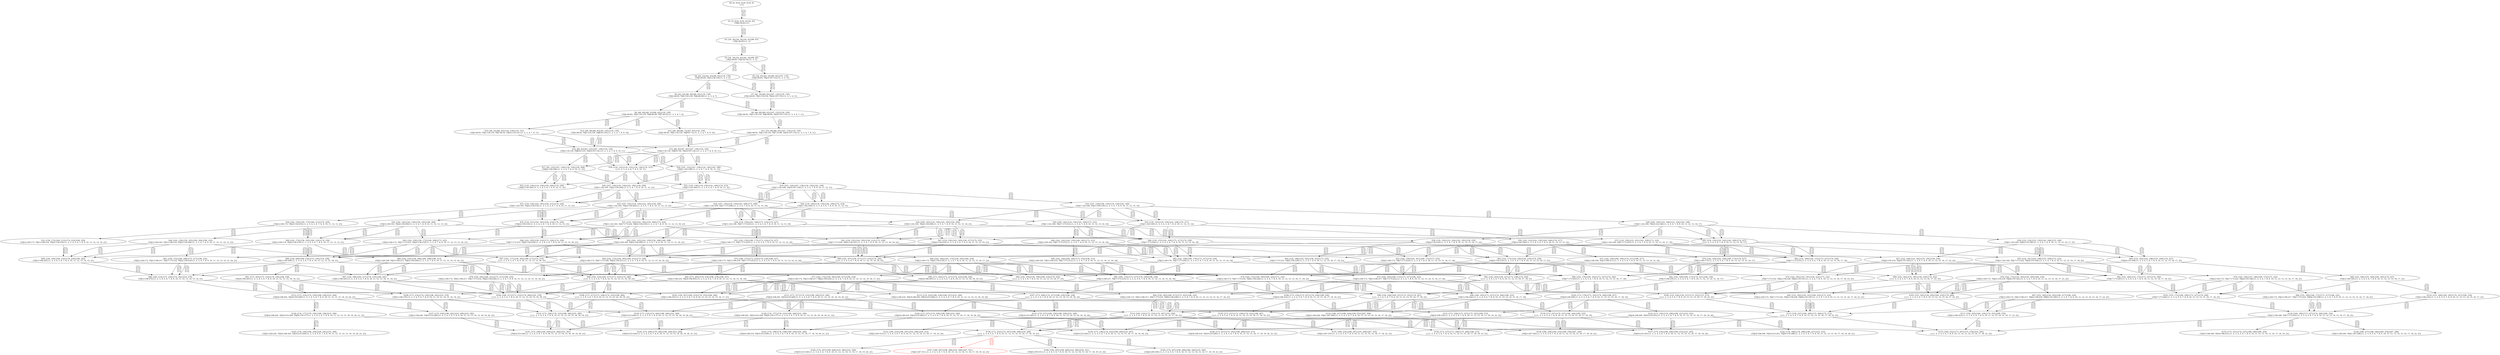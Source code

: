 digraph {
	S0[label="S0: [0, 0] [0, 0] [0, 0] [0, 0] \n{}{}"];
	S1[label="S1: [0, 0] [0, 0] [0, 0] [34, 43] \n{T0J0:34-43}{1}"];
	S2[label="S2: [34, 34] [34, 34] [34, 43] [66, 83] \n{T0J1:66-83}{1, 2}"];
	S3[label="S3: [34, 34] [34, 43] [42, 54] [66, 83] \n{T0J1:66-83, T0J2:42-54}{1, 2, 3}"];
	S4[label="S4: [42, 43] [42, 43] [66, 83] [118, 139] \n{T0J1:66-83, T0J3:118-139}{1, 2, 3, 4}"];
	S5[label="S5: [34, 43] [42, 54] [66, 83] [107, 135] \n{T0J1:66-83, T0J10:107-135}{1, 2, 3, 11}"];
	S6[label="S6: [42, 43] [46, 49] [66, 83] [118, 139] \n{T0J1:66-83, T0J3:118-139, T0J6:46-49}{1, 2, 3, 4, 7}"];
	S7[label="S7: [42, 54] [66, 83] [107, 135] [118, 150] \n{T0J1:66-83, T0J3:118-150, T0J10:107-135}{1, 2, 3, 4, 11}"];
	S8[label="S8: [46, 49] [49, 52] [66, 83] [118, 139] \n{T0J1:66-83, T0J3:118-139, T0J6:46-49, T0J7:49-52}{1, 2, 3, 4, 7, 8}"];
	S9[label="S9: [46, 60] [66, 83] [107, 135] [118, 150] \n{T0J1:66-83, T0J3:118-150, T0J6:46-60, T0J10:107-135}{1, 2, 3, 4, 7, 11}"];
	S10[label="S10: [49, 52] [66, 83] [118, 139] [119, 141] \n{T0J1:66-83, T0J3:118-139, T0J7:49-52, T0J10:119-141}{1, 2, 3, 4, 7, 8, 11}"];
	S11[label="S11: [53, 69] [66, 83] [107, 135] [118, 150] \n{T0J1:66-83, T0J3:118-150, T0J7:53-69, T0J10:107-135}{1, 2, 3, 4, 7, 8, 11}"];
	S12[label="S12: [49, 49] [66, 83] [93, 105] [118, 139] \n{T0J1:66-83, T0J3:118-139, T0J8:93-105}{1, 2, 3, 4, 7, 8, 9, 10}"];
	S13[label="S13: [49, 49] [66, 72] [67, 83] [118, 139] \n{T0J1:66-83, T0J3:118-139, T0J9:67-72}{1, 2, 3, 4, 7, 8, 9, 10}"];
	S14[label="S14: [66, 83] [93, 125] [107, 139] [118, 150] \n{T0J3:118-150, T0J8:93-125, T0J10:107-141}{1, 2, 3, 4, 7, 8, 9, 10, 11}"];
	S15[label="S15: [66, 83] [67, 92] [107, 139] [118, 150] \n{T0J3:118-150, T0J9:67-92, T0J10:107-141}{1, 2, 3, 4, 7, 8, 9, 10, 11}"];
	S16[label="S16: [107, 125] [107, 139] [118, 150] [142, 169] \n{T0J11:142-169}{1, 2, 3, 4, 7, 8, 9, 10, 11, 12}"];
	S17[label="S17: [93, 125] [107, 139] [118, 150] [156, 204] \n{T0J22:156-204}{1, 2, 3, 4, 7, 8, 9, 10, 11, 23}"];
	S18[label="S18: [118, 125] [118, 125] [118, 139] [174, 213] \n{}{1, 2, 3, 4, 5, 6, 7, 8, 9, 10, 11}"];
	S19[label="S19: [107, 126] [107, 139] [118, 150] [142, 169] \n{T0J11:142-169, T0J14:107-126}{1, 2, 3, 4, 7, 8, 9, 10, 11, 12, 15}"];
	S20[label="S20: [107, 139] [118, 150] [142, 185] [156, 204] \n{T0J11:142-185, T0J22:156-204}{1, 2, 3, 4, 7, 8, 9, 10, 11, 12, 23}"];
	S21[label="S21: [118, 139] [118, 150] [142, 169] [174, 213] \n{T0J11:142-169}{1, 2, 3, 4, 5, 6, 7, 8, 9, 10, 11, 12}"];
	S22[label="S22: [118, 139] [118, 150] [156, 204] [174, 229] \n{T0J22:156-204}{1, 2, 3, 4, 5, 6, 7, 8, 9, 10, 11, 23}"];
	S23[label="S23: [107, 129] [109, 139] [118, 150] [142, 169] \n{T0J11:142-169, T0J15:109-129}{1, 2, 3, 4, 7, 8, 9, 10, 11, 12, 15, 16}"];
	S24[label="S24: [107, 139] [118, 150] [142, 169] [173, 208] \n{T0J11:142-169, T0J17:173-208}{1, 2, 3, 4, 7, 8, 9, 10, 11, 12, 15, 18}"];
	S25[label="S25: [107, 142] [118, 150] [142, 185] [156, 204] \n{T0J11:142-185, T0J22:156-204}{1, 2, 3, 4, 7, 8, 9, 10, 11, 12, 15, 23}"];
	S26[label="S26: [118, 140] [118, 150] [142, 169] [174, 214] \n{T0J11:142-169}{1, 2, 3, 4, 5, 6, 7, 8, 9, 10, 11, 12, 15}"];
	S27[label="S27: [118, 150] [142, 185] [156, 213] [174, 229] \n{T0J11:142-185, T0J22:156-218}{1, 2, 3, 4, 5, 6, 7, 8, 9, 10, 11, 12, 23}"];
	S28[label="S28: [109, 139] [118, 148] [122, 150] [142, 169] \n{T0J11:142-169, T0J16:122-148}{1, 2, 3, 4, 7, 8, 9, 10, 11, 12, 15, 16, 17}"];
	S29[label="S29: [109, 142] [118, 150] [142, 169] [173, 212] \n{T0J11:142-169, T0J17:173-212}{1, 2, 3, 4, 7, 8, 9, 10, 11, 12, 15, 16, 18}"];
	S30[label="S30: [109, 145] [118, 150] [142, 185] [156, 208] \n{T0J11:142-185, T0J22:156-208}{1, 2, 3, 4, 7, 8, 9, 10, 11, 12, 15, 16, 23}"];
	S31[label="S31: [118, 150] [142, 185] [156, 208] [173, 224] \n{T0J11:142-185, T0J17:173-224, T0J22:156-218}{1, 2, 3, 4, 7, 8, 9, 10, 11, 12, 15, 18, 23}"];
	S32[label="S32: [142, 142] [142, 150] [156, 165] [160, 204] \n{T0J12:160-165, T0J22:156-204}{1, 2, 3, 4, 7, 8, 9, 10, 11, 12, 13, 15, 23}"];
	S33[label="S33: [118, 143] [118, 150] [142, 169] [174, 217] \n{T0J11:142-169}{1, 2, 3, 4, 5, 6, 7, 8, 9, 10, 11, 12, 15, 16}"];
	S34[label="S34: [118, 150] [142, 169] [173, 214] [174, 227] \n{T0J11:142-169, T0J17:173-223}{1, 2, 3, 4, 5, 6, 7, 8, 9, 10, 11, 12, 15, 18}"];
	S35[label="S35: [118, 151] [142, 185] [156, 214] [174, 230] \n{T0J22:156-219}{1, 2, 3, 4, 5, 6, 7, 8, 9, 10, 11, 12, 15, 23}"];
	S36[label="S36: [142, 150] [156, 173] [160, 213] [174, 229] \n{T0J12:160-173, T0J22:156-218}{1, 2, 3, 4, 5, 6, 7, 8, 9, 10, 11, 12, 13, 23}"];
	S37[label="S37: [118, 150] [122, 161] [142, 169] [173, 222] \n{T0J11:142-169, T0J17:173-222}{1, 2, 3, 4, 7, 8, 9, 10, 11, 12, 15, 16, 17, 18}"];
	S38[label="S38: [118, 150] [122, 164] [142, 185] [156, 218] \n{T0J22:156-218}{1, 2, 3, 4, 7, 8, 9, 10, 11, 12, 15, 16, 17, 23}"];
	S39[label="S39: [122, 124] [122, 150] [142, 166] [155, 169] \n{T0J11:142-169, T0J24:155-166}{1, 2, 3, 4, 7, 8, 9, 10, 11, 12, 15, 16, 17, 25}"];
	S40[label="S40: [142, 142] [142, 150] [160, 165] [173, 212] \n{T0J12:160-165, T0J17:173-212}{1, 2, 3, 4, 7, 8, 9, 10, 11, 12, 13, 15, 16, 18}"];
	S41[label="S41: [118, 152] [142, 185] [156, 212] [173, 228] \n{T0J17:173-228, T0J22:156-221}{1, 2, 3, 4, 7, 8, 9, 10, 11, 12, 15, 16, 18, 23}"];
	S42[label="S42: [142, 145] [142, 150] [156, 168] [160, 208] \n{T0J12:160-168, T0J22:156-208}{1, 2, 3, 4, 7, 8, 9, 10, 11, 12, 13, 15, 16, 23}"];
	S43[label="S43: [142, 150] [156, 172] [160, 208] [173, 225] \n{T0J12:160-172, T0J17:173-225, T0J22:156-218}{1, 2, 3, 4, 7, 8, 9, 10, 11, 12, 13, 15, 18, 23}"];
	S44[label="S44: [142, 150] [156, 165] [160, 204] [196, 210] \n{T0J12:160-165, T0J13:196-210, T0J22:156-204}{1, 2, 3, 4, 7, 8, 9, 10, 11, 12, 13, 14, 15, 23}"];
	S45[label="S45: [118, 150] [122, 162] [142, 169] [174, 227] \n{}{1, 2, 3, 4, 5, 6, 7, 8, 9, 10, 11, 12, 15, 16, 17}"];
	S46[label="S46: [118, 153] [142, 169] [173, 217] [174, 230] \n{T0J17:173-226}{1, 2, 3, 4, 5, 6, 7, 8, 9, 10, 11, 12, 15, 16, 18}"];
	S47[label="S47: [118, 154] [142, 185] [156, 217] [174, 233] \n{T0J22:156-219}{1, 2, 3, 4, 5, 6, 7, 8, 9, 10, 11, 12, 15, 16, 23}"];
	S48[label="S48: [142, 185] [156, 214] [173, 230] [174, 238] \n{T0J17:173-233, T0J22:156-229}{1, 2, 3, 4, 5, 6, 7, 8, 9, 10, 11, 12, 15, 18, 23}"];
	S49[label="S49: [142, 174] [156, 185] [160, 214] [174, 230] \n{T0J12:160-174, T0J22:156-219}{1, 2, 3, 4, 5, 6, 7, 8, 9, 10, 11, 12, 13, 15, 23}"];
	S50[label="S50: [142, 143] [142, 150] [160, 166] [174, 217] \n{T0J12:160-166}{1, 2, 3, 4, 5, 6, 7, 8, 9, 10, 11, 12, 13, 15, 16}"];
	S51[label="S51: [142, 150] [160, 173] [173, 214] [174, 227] \n{T0J12:160-173, T0J17:173-223}{1, 2, 3, 4, 5, 6, 7, 8, 9, 10, 11, 12, 13, 15, 18}"];
	S52[label="S52: [156, 173] [160, 213] [174, 218] [196, 229] \n{T0J12:160-173, T0J13:196-218, T0J22:156-218}{1, 2, 3, 4, 5, 6, 7, 8, 9, 10, 11, 12, 13, 14, 23}"];
	S53[label="S53: [142, 150] [142, 161] [160, 172] [173, 222] \n{T0J12:160-172, T0J17:173-222}{1, 2, 3, 4, 7, 8, 9, 10, 11, 12, 13, 15, 16, 17, 18}"];
	S54[label="S54: [122, 168] [142, 185] [156, 222] [173, 232] \n{T0J17:173-232, T0J22:156-228}{1, 2, 3, 4, 7, 8, 9, 10, 11, 12, 15, 16, 17, 18, 23}"];
	S55[label="S55: [122, 161] [142, 166] [155, 169] [173, 222] \n{T0J11:142-169, T0J17:173-222, T0J24:155-166}{1, 2, 3, 4, 7, 8, 9, 10, 11, 12, 15, 16, 17, 18, 25}"];
	S56[label="S56: [142, 164] [142, 172] [156, 185] [160, 218] \n{T0J12:160-172, T0J22:156-218}{1, 2, 3, 4, 7, 8, 9, 10, 11, 12, 13, 15, 16, 17, 23}"];
	S57[label="S57: [122, 164] [142, 182] [155, 185] [156, 218] \n{T0J22:156-218, T0J24:155-182}{1, 2, 3, 4, 7, 8, 9, 10, 11, 12, 15, 16, 17, 23, 25}"];
	S58[label="S58: [142, 150] [160, 165] [173, 210] [196, 212] \n{T0J12:160-165, T0J13:196-210, T0J17:173-212}{1, 2, 3, 4, 7, 8, 9, 10, 11, 12, 13, 14, 15, 16, 18}"];
	S59[label="S59: [142, 172] [156, 185] [160, 212] [173, 228] \n{T0J12:160-172, T0J17:173-228, T0J22:156-221}{1, 2, 3, 4, 7, 8, 9, 10, 11, 12, 13, 15, 16, 18, 23}"];
	S60[label="S60: [142, 152] [156, 168] [160, 208] [196, 213] \n{T0J12:160-168, T0J13:196-213, T0J22:156-208}{1, 2, 3, 4, 7, 8, 9, 10, 11, 12, 13, 14, 15, 16, 23}"];
	S61[label="S61: [156, 172] [160, 208] [173, 217] [196, 232] \n{T0J12:160-172, T0J13:196-217, T0J17:173-232, T0J22:156-218}{1, 2, 3, 4, 7, 8, 9, 10, 11, 12, 13, 14, 15, 18, 23}"];
	S62[label="S62: [122, 169] [142, 172] [173, 227] [174, 238] \n{T0J17:173-233}{1, 2, 3, 4, 5, 6, 7, 8, 9, 10, 11, 12, 15, 16, 17, 18}"];
	S63[label="S63: [122, 173] [142, 185] [156, 219] [174, 238] \n{T0J22:156-219}{1, 2, 3, 4, 5, 6, 7, 8, 9, 10, 11, 12, 15, 16, 17, 23}"];
	S64[label="S64: [122, 162] [142, 166] [155, 169] [174, 227] \n{T0J24:155-166}{1, 2, 3, 4, 5, 6, 7, 8, 9, 10, 11, 12, 15, 16, 17, 25}"];
	S65[label="S65: [142, 169] [160, 176] [173, 217] [174, 230] \n{T0J12:160-176, T0J17:173-226}{1, 2, 3, 4, 5, 6, 7, 8, 9, 10, 11, 12, 13, 15, 16, 18}"];
	S66[label="S66: [142, 187] [156, 217] [173, 233] [174, 240] \n{}{1, 2, 3, 4, 5, 6, 7, 8, 9, 10, 11, 12, 15, 16, 18, 23}"];
	S67[label="S67: [142, 177] [156, 185] [160, 217] [174, 233] \n{}{1, 2, 3, 4, 5, 6, 7, 8, 9, 10, 11, 12, 13, 15, 16, 23}"];
	S68[label="S68: [156, 208] [160, 214] [173, 230] [174, 238] \n{T0J12:160-208}{1, 2, 3, 4, 5, 6, 7, 8, 9, 10, 11, 12, 13, 15, 18, 23}"];
	S69[label="S69: [156, 185] [160, 214] [174, 230] [196, 242] \n{T0J13:196-242}{1, 2, 3, 4, 5, 6, 7, 8, 9, 10, 11, 12, 13, 14, 15, 23}"];
	S70[label="S70: [142, 162] [142, 169] [160, 173] [174, 227] \n{T0J12:160-173}{1, 2, 3, 4, 5, 6, 7, 8, 9, 10, 11, 12, 13, 15, 16, 17}"];
	S71[label="S71: [142, 150] [160, 166] [174, 211] [196, 217] \n{T0J12:160-166, T0J13:196-211}{1, 2, 3, 4, 5, 6, 7, 8, 9, 10, 11, 12, 13, 14, 15, 16}"];
	S72[label="S72: [160, 173] [173, 214] [174, 218] [196, 227] \n{T0J12:160-173, T0J13:196-218, T0J17:173-223}{1, 2, 3, 4, 5, 6, 7, 8, 9, 10, 11, 12, 13, 14, 15, 18}"];
	S73[label="S73: [142, 165] [160, 172] [173, 217] [196, 222] \n{T0J12:160-172, T0J13:196-217, T0J17:173-222}{1, 2, 3, 4, 7, 8, 9, 10, 11, 12, 13, 14, 15, 16, 17, 18}"];
	S74[label="S74: [142, 172] [156, 185] [160, 222] [173, 232] \n{T0J12:160-172, T0J17:173-232, T0J22:156-228}{1, 2, 3, 4, 7, 8, 9, 10, 11, 12, 13, 15, 16, 17, 18, 23}"];
	S75[label="S75: [142, 185] [155, 191] [156, 222] [173, 232] \n{T0J17:173-232, T0J22:156-228, T0J24:155-191}{1, 2, 3, 4, 7, 8, 9, 10, 11, 12, 15, 16, 17, 18, 23, 25}"];
	S76[label="S76: [142, 149] [155, 166] [160, 172] [173, 222] \n{T0J12:160-172, T0J17:173-222, T0J24:155-166}{1, 2, 3, 4, 7, 8, 9, 10, 11, 12, 13, 15, 16, 17, 18, 25}"];
	S77[label="S77: [142, 172] [156, 185] [160, 217] [196, 218] \n{T0J12:160-172, T0J13:196-217, T0J22:156-218}{1, 2, 3, 4, 7, 8, 9, 10, 11, 12, 13, 14, 15, 16, 17, 23}"];
	S78[label="S78: [142, 172] [155, 182] [156, 185] [160, 218] \n{T0J12:160-172, T0J22:156-218, T0J24:155-182}{1, 2, 3, 4, 7, 8, 9, 10, 11, 12, 13, 15, 16, 17, 23, 25}"];
	S79[label="S79: [156, 185] [160, 212] [173, 217] [196, 232] \n{T0J12:160-172, T0J13:196-217, T0J17:173-232, T0J22:156-228}{1, 2, 3, 4, 7, 8, 9, 10, 11, 12, 13, 14, 15, 16, 18, 23}"];
	S80[label="S80: [142, 176] [160, 192] [173, 227] [174, 245] \n{T0J17:173-245}{1, 2, 3, 4, 5, 6, 7, 8, 9, 10, 11, 12, 13, 15, 16, 17, 18}"];
	S81[label="S81: [142, 203] [156, 227] [173, 238] [174, 256] \n{}{1, 2, 3, 4, 5, 6, 7, 8, 9, 10, 11, 12, 15, 16, 17, 18, 23}"];
	S82[label="S82: [142, 166] [155, 172] [173, 227] [174, 249] \n{T0J17:173-245}{1, 2, 3, 4, 5, 6, 7, 8, 9, 10, 11, 12, 15, 16, 17, 18, 25}"];
	S83[label="S83: [142, 185] [156, 196] [160, 219] [174, 252] \n{}{1, 2, 3, 4, 5, 6, 7, 8, 9, 10, 11, 12, 13, 15, 16, 17, 23}"];
	S84[label="S84: [142, 182] [155, 185] [156, 219] [174, 252] \n{}{1, 2, 3, 4, 5, 6, 7, 8, 9, 10, 11, 12, 15, 16, 17, 23, 25}"];
	S85[label="S85: [160, 176] [173, 217] [174, 230] [196, 238] \n{T0J13:196-237, T0J17:173-233}{1, 2, 3, 4, 5, 6, 7, 8, 9, 10, 11, 12, 13, 14, 15, 16, 18}"];
	S86[label="S86: [156, 210] [160, 217] [173, 233] [174, 260] \n{}{1, 2, 3, 4, 5, 6, 7, 8, 9, 10, 11, 12, 13, 15, 16, 18, 23}"];
	S87[label="S87: [156, 188] [160, 217] [174, 233] [196, 245] \n{T0J13:196-245}{1, 2, 3, 4, 5, 6, 7, 8, 9, 10, 11, 12, 13, 14, 15, 16, 23}"];
	S88[label="S88: [160, 214] [173, 230] [174, 242] [210, 276] \n{T0J13:196-276}{1, 2, 3, 4, 5, 6, 7, 8, 9, 10, 11, 12, 13, 14, 15, 18, 23}"];
	S89[label="S89: [142, 166] [155, 169] [160, 185] [174, 227] \n{T0J12:160-185}{1, 2, 3, 4, 5, 6, 7, 8, 9, 10, 11, 12, 13, 15, 16, 17, 25}"];
	S90[label="S90: [173, 205] [173, 217] [174, 233] [198, 240] \n{T0J18:198-205}{1, 2, 3, 4, 5, 6, 7, 8, 9, 10, 11, 12, 15, 16, 18, 19, 23}"];
	S91[label="S91: [173, 205] [173, 214] [174, 230] [198, 238] \n{T0J18:198-205}{1, 2, 3, 4, 5, 6, 7, 8, 9, 10, 11, 12, 13, 15, 18, 19, 23}"];
	S92[label="S92: [142, 169] [160, 173] [174, 227] [196, 230] \n{T0J13:196-230}{1, 2, 3, 4, 5, 6, 7, 8, 9, 10, 11, 12, 13, 14, 15, 16, 17}"];
	S93[label="S93: [173, 205] [174, 214] [196, 218] [198, 227] \n{T0J13:196-218, T0J18:198-205}{1, 2, 3, 4, 5, 6, 7, 8, 9, 10, 11, 12, 13, 14, 15, 18, 19}"];
	S94[label="S94: [156, 185] [160, 217] [173, 222] [196, 232] \n{T0J12:160-172, T0J13:196-217, T0J17:173-232, T0J22:156-228}{1, 2, 3, 4, 7, 8, 9, 10, 11, 12, 13, 14, 15, 16, 17, 18, 23}"];
	S95[label="S95: [155, 185] [156, 191] [160, 222] [173, 232] \n{T0J12:160-172, T0J17:173-232, T0J22:156-228, T0J24:155-191}{1, 2, 3, 4, 7, 8, 9, 10, 11, 12, 13, 15, 16, 17, 18, 23, 25}"];
	S96[label="S96: [155, 166] [160, 172] [173, 217] [196, 222] \n{T0J12:160-172, T0J13:196-217, T0J17:173-222, T0J24:155-166}{1, 2, 3, 4, 7, 8, 9, 10, 11, 12, 13, 14, 15, 16, 17, 18, 25}"];
	S97[label="S97: [155, 182] [156, 185] [160, 217] [196, 218] \n{T0J12:160-172, T0J13:196-217, T0J22:156-218, T0J24:155-182}{1, 2, 3, 4, 7, 8, 9, 10, 11, 12, 13, 14, 15, 16, 17, 23, 25}"];
	S98[label="S98: [160, 195] [173, 227] [174, 244] [196, 253] \n{T0J13:196-244}{1, 2, 3, 4, 5, 6, 7, 8, 9, 10, 11, 12, 13, 14, 15, 16, 17, 18}"];
	S99[label="S99: [156, 226] [160, 227] [173, 252] [174, 267] \n{}{1, 2, 3, 4, 5, 6, 7, 8, 9, 10, 11, 12, 13, 15, 16, 17, 18, 23}"];
	S100[label="S100: [155, 226] [156, 227] [173, 252] [175, 273] \n{}{1, 2, 3, 4, 5, 6, 7, 8, 9, 10, 11, 12, 15, 16, 17, 18, 23, 25}"];
	S101[label="S101: [155, 172] [160, 189] [173, 227] [174, 249] \n{T0J17:173-249}{1, 2, 3, 4, 5, 6, 7, 8, 9, 10, 11, 12, 13, 15, 16, 17, 18, 25}"];
	S102[label="S102: [156, 207] [160, 219] [174, 252] [196, 260] \n{T0J13:196-253}{1, 2, 3, 4, 5, 6, 7, 8, 9, 10, 11, 12, 13, 14, 15, 16, 17, 23}"];
	S103[label="S103: [155, 185] [156, 205] [160, 219] [174, 260] \n{}{1, 2, 3, 4, 5, 6, 7, 8, 9, 10, 11, 12, 13, 15, 16, 17, 23, 25}"];
	S104[label="S104: [160, 217] [173, 233] [174, 260] [210, 278] \n{}{1, 2, 3, 4, 5, 6, 7, 8, 9, 10, 11, 12, 13, 14, 15, 16, 18, 23}"];
	S105[label="S105: [173, 176] [173, 192] [174, 208] [198, 227] \n{T0J18:198-208}{1, 2, 3, 4, 5, 6, 7, 8, 9, 10, 11, 12, 13, 15, 16, 17, 18, 19}"];
	S106[label="S106: [173, 216] [173, 227] [174, 238] [198, 256] \n{T0J18:198-216}{1, 2, 3, 4, 5, 6, 7, 8, 9, 10, 11, 12, 15, 16, 17, 18, 19, 23}"];
	S107[label="S107: [173, 208] [174, 217] [196, 230] [198, 238] \n{}{1, 2, 3, 4, 5, 6, 7, 8, 9, 10, 11, 12, 13, 14, 15, 16, 18, 19}"];
	S108[label="S108: [173, 217] [173, 228] [174, 233] [198, 260] \n{}{1, 2, 3, 4, 5, 6, 7, 8, 9, 10, 11, 12, 13, 15, 16, 18, 19, 23}"];
	S109[label="S109: [173, 214] [174, 230] [198, 242] [210, 276] \n{T0J13:196-276}{1, 2, 3, 4, 5, 6, 7, 8, 9, 10, 11, 12, 13, 14, 15, 18, 19, 23}"];
	S110[label="S110: [155, 169] [160, 185] [174, 227] [196, 234] \n{T0J13:196-234}{1, 2, 3, 4, 5, 6, 7, 8, 9, 10, 11, 12, 13, 14, 15, 16, 17, 25}"];
	S111[label="S111: [173, 217] [174, 233] [198, 240] [233, 249] \n{T0J18:198-205, T0J19:233-249}{1, 2, 3, 4, 5, 6, 7, 8, 9, 10, 11, 12, 15, 16, 18, 19, 20, 23}"];
	S112[label="S112: [173, 214] [174, 230] [198, 238] [233, 249] \n{T0J18:198-205, T0J19:233-249}{1, 2, 3, 4, 5, 6, 7, 8, 9, 10, 11, 12, 13, 15, 18, 19, 20, 23}"];
	S113[label="S113: [174, 214] [196, 218] [198, 227] [233, 249] \n{T0J13:196-218, T0J18:198-205, T0J19:233-249}{1, 2, 3, 4, 5, 6, 7, 8, 9, 10, 11, 12, 13, 14, 15, 18, 19, 20}"];
	S114[label="S114: [160, 233] [173, 252] [174, 267] [210, 294] \n{}{1, 2, 3, 4, 5, 6, 7, 8, 9, 10, 11, 12, 13, 14, 15, 16, 17, 18, 23}"];
	S115[label="S115: [156, 227] [160, 249] [173, 260] [175, 273] \n{}{1, 2, 3, 4, 5, 6, 7, 8, 9, 10, 11, 12, 13, 15, 16, 17, 18, 23, 25}"];
	S116[label="S116: [160, 189] [173, 227] [174, 240] [209, 254] \n{T0J13:196-240, T0J17:173-252}{1, 2, 3, 4, 5, 6, 7, 8, 9, 10, 11, 12, 13, 14, 15, 16, 17, 18, 25}"];
	S117[label="S117: [156, 205] [160, 219] [174, 253] [209, 270] \n{T0J13:196-253}{1, 2, 3, 4, 5, 6, 7, 8, 9, 10, 11, 12, 13, 14, 15, 16, 17, 23, 25}"];
	S118[label="S118: [173, 227] [174, 227] [196, 244] [198, 253] \n{}{1, 2, 3, 4, 5, 6, 7, 8, 9, 10, 11, 12, 13, 14, 15, 16, 17, 18, 19}"];
	S119[label="S119: [188, 227] [188, 244] [196, 253] [267, 294] \n{T0J13:196-244, T0J21:267-294}{1, 2, 3, 4, 5, 6, 7, 8, 9, 10, 11, 12, 13, 14, 15, 16, 17, 18, 22}"];
	S120[label="S120: [173, 227] [173, 238] [174, 252] [198, 267] \n{}{1, 2, 3, 4, 5, 6, 7, 8, 9, 10, 11, 12, 13, 15, 16, 17, 18, 19, 23}"];
	S121[label="S121: [173, 226] [173, 227] [175, 252] [198, 273] \n{T0J18:198-216}{1, 2, 3, 4, 5, 6, 7, 8, 9, 10, 11, 12, 15, 16, 17, 18, 19, 23, 25}"];
	S122[label="S122: [173, 228] [174, 233] [198, 260] [210, 285] \n{}{1, 2, 3, 4, 5, 6, 7, 8, 9, 10, 11, 12, 13, 14, 15, 16, 18, 19, 23}"];
	S123[label="S123: [173, 192] [174, 208] [198, 227] [233, 252] \n{T0J18:198-208, T0J19:233-252}{1, 2, 3, 4, 5, 6, 7, 8, 9, 10, 11, 12, 13, 15, 16, 17, 18, 19, 20}"];
	S124[label="S124: [173, 227] [174, 238] [198, 256] [233, 260] \n{T0J18:198-216, T0J19:233-260}{1, 2, 3, 4, 5, 6, 7, 8, 9, 10, 11, 12, 15, 16, 17, 18, 19, 20, 23}"];
	S125[label="S125: [174, 217] [196, 230] [198, 238] [233, 249] \n{T0J19:233-249}{1, 2, 3, 4, 5, 6, 7, 8, 9, 10, 11, 12, 13, 14, 15, 16, 18, 19, 20}"];
	S126[label="S126: [173, 233] [174, 240] [198, 249] [233, 260] \n{T0J19:233-249}{1, 2, 3, 4, 5, 6, 7, 8, 9, 10, 11, 12, 13, 15, 16, 18, 19, 20, 23}"];
	S127[label="S127: [174, 230] [198, 242] [210, 249] [233, 282] \n{T0J13:196-282, T0J19:233-249}{1, 2, 3, 4, 5, 6, 7, 8, 9, 10, 11, 12, 13, 14, 15, 18, 19, 20, 23}"];
	S128[label="S128: [174, 177] [176, 233] [198, 240] [233, 249] \n{T0J18:198-205, T0J19:233-249, T0J20:176-177}{1, 2, 3, 4, 5, 6, 7, 8, 9, 10, 11, 12, 15, 16, 18, 19, 20, 21, 23}"];
	S129[label="S129: [174, 177] [176, 230] [198, 238] [233, 249] \n{T0J18:198-205, T0J19:233-249, T0J20:176-177}{1, 2, 3, 4, 5, 6, 7, 8, 9, 10, 11, 12, 13, 15, 18, 19, 20, 21, 23}"];
	S130[label="S130: [173, 252] [174, 267] [198, 268] [210, 306] \n{}{1, 2, 3, 4, 5, 6, 7, 8, 9, 10, 11, 12, 13, 14, 15, 16, 17, 18, 19, 23}"];
	S131[label="S131: [188, 252] [188, 267] [210, 294] [267, 335] \n{T0J21:267-335}{1, 2, 3, 4, 5, 6, 7, 8, 9, 10, 11, 12, 13, 14, 15, 16, 17, 18, 22, 23}"];
	S132[label="S132: [196, 252] [196, 267] [210, 294] [259, 315] \n{T0J23:259-315}{1, 2, 3, 4, 5, 6, 7, 8, 9, 10, 11, 12, 13, 14, 15, 16, 17, 18, 23, 24}"];
	S133[label="S133: [160, 252] [173, 267] [175, 278] [210, 295] \n{}{1, 2, 3, 4, 5, 6, 7, 8, 9, 10, 11, 12, 13, 14, 15, 16, 17, 18, 23, 25}"];
	S134[label="S134: [173, 227] [173, 249] [175, 260] [198, 273] \n{}{1, 2, 3, 4, 5, 6, 7, 8, 9, 10, 11, 12, 13, 15, 16, 17, 18, 19, 23, 25}"];
	S135[label="S135: [173, 221] [174, 227] [198, 240] [209, 254] \n{T0J13:196-240, T0J18:198-221}{1, 2, 3, 4, 5, 6, 7, 8, 9, 10, 11, 12, 13, 14, 15, 16, 17, 18, 19, 25}"];
	S136[label="S136: [188, 227] [188, 240] [209, 254] [267, 288] \n{T0J13:196-240, T0J21:267-288}{1, 2, 3, 4, 5, 6, 7, 8, 9, 10, 11, 12, 13, 14, 15, 16, 17, 18, 22, 25}"];
	S137[label="S137: [174, 230] [196, 244] [198, 253] [233, 303] \n{T0J19:233-303}{1, 2, 3, 4, 5, 6, 7, 8, 9, 10, 11, 12, 13, 14, 15, 16, 17, 18, 19, 20}"];
	S138[label="S138: [188, 244] [196, 253] [198, 259] [267, 326] \n{T0J21:267-326}{1, 2, 3, 4, 5, 6, 7, 8, 9, 10, 11, 12, 13, 14, 15, 16, 17, 18, 19, 22}"];
	S139[label="S139: [173, 238] [174, 252] [198, 260] [233, 267] \n{T0J19:233-260}{1, 2, 3, 4, 5, 6, 7, 8, 9, 10, 11, 12, 13, 15, 16, 17, 18, 19, 20, 23}"];
	S140[label="S140: [173, 227] [175, 252] [198, 260] [233, 273] \n{T0J18:198-216, T0J19:233-260}{1, 2, 3, 4, 5, 6, 7, 8, 9, 10, 11, 12, 15, 16, 17, 18, 19, 20, 23, 25}"];
	S141[label="S141: [174, 240] [198, 249] [210, 260] [233, 301] \n{T0J19:233-249}{1, 2, 3, 4, 5, 6, 7, 8, 9, 10, 11, 12, 13, 14, 15, 16, 18, 19, 20, 23}"];
	S142[label="S142: [174, 188] [176, 208] [198, 227] [233, 252] \n{T0J18:198-208, T0J19:233-252, T0J20:176-188}{1, 2, 3, 4, 5, 6, 7, 8, 9, 10, 11, 12, 13, 15, 16, 17, 18, 19, 20, 21}"];
	S143[label="S143: [174, 196] [176, 238] [198, 256] [233, 260] \n{T0J18:198-216, T0J19:233-260}{1, 2, 3, 4, 5, 6, 7, 8, 9, 10, 11, 12, 15, 16, 17, 18, 19, 20, 21, 23}"];
	S144[label="S144: [174, 200] [176, 240] [198, 249] [233, 260] \n{T0J19:233-249}{1, 2, 3, 4, 5, 6, 7, 8, 9, 10, 11, 12, 13, 15, 16, 18, 19, 20, 21, 23}"];
	S145[label="S145: [176, 230] [198, 238] [228, 245] [233, 249] \n{T0J13:228-245, T0J18:198-205, T0J19:233-249}{1, 2, 3, 4, 5, 6, 7, 8, 9, 10, 11, 12, 13, 14, 15, 18, 19, 20, 21, 23}"];
	S146[label="S146: [174, 267] [198, 268] [210, 306] [233, 328] \n{T0J19:233-328}{1, 2, 3, 4, 5, 6, 7, 8, 9, 10, 11, 12, 13, 14, 15, 16, 17, 18, 19, 20, 23}"];
	S147[label="S147: [188, 267] [198, 268] [210, 306] [267, 351] \n{T0J21:267-351}{1, 2, 3, 4, 5, 6, 7, 8, 9, 10, 11, 12, 13, 14, 15, 16, 17, 18, 19, 22, 23}"];
	S148[label="S148: [196, 267] [198, 268] [210, 306] [259, 331] \n{T0J23:259-331}{1, 2, 3, 4, 5, 6, 7, 8, 9, 10, 11, 12, 13, 14, 15, 16, 17, 18, 19, 23, 24}"];
	S149[label="S149: [174, 267] [198, 268] [206, 294] [210, 306] \n{T0J24:206-294}{1, 2, 3, 4, 5, 6, 7, 8, 9, 10, 11, 12, 13, 14, 15, 16, 17, 18, 19, 23, 25}"];
	S0 -> S1[label="T0 J0\nDL=350\nES=0\nLS=0\nEF=34\nLF=43",fontsize=8];
	S1 -> S2[label="T0 J1\nDL=350\nES=34\nLS=43\nEF=66\nLF=83",fontsize=8];
	S2 -> S3[label="T0 J2\nDL=350\nES=34\nLS=43\nEF=42\nLF=54",fontsize=8];
	S3 -> S4[label="T0 J3\nDL=350\nES=42\nLS=43\nEF=118\nLF=139",fontsize=8];
	S3 -> S5[label="T0 J10\nDL=350\nES=34\nLS=43\nEF=107\nLF=135",fontsize=8];
	S4 -> S6[label="T0 J6\nDL=350\nES=42\nLS=43\nEF=46\nLF=49",fontsize=8];
	S4 -> S7[label="T0 J10\nDL=350\nES=42\nLS=43\nEF=115\nLF=135",fontsize=8];
	S5 -> S7[label="T0 J3\nDL=350\nES=42\nLS=54\nEF=118\nLF=150",fontsize=8];
	S6 -> S8[label="T0 J7\nDL=350\nES=42\nLS=43\nEF=49\nLF=52",fontsize=8];
	S6 -> S9[label="T0 J10\nDL=350\nES=42\nLS=43\nEF=115\nLF=135",fontsize=8];
	S7 -> S9[label="T0 J6\nDL=350\nES=42\nLS=54\nEF=46\nLF=60",fontsize=8];
	S8 -> S12[label="T0 J8\nDL=350\nES=49\nLS=49\nEF=93\nLF=105",fontsize=8];
	S8 -> S13[label="T0 J9\nDL=350\nES=49\nLS=49\nEF=67\nLF=72",fontsize=8];
	S8 -> S10[label="T0 J10\nDL=350\nES=46\nLS=49\nEF=119\nLF=141",fontsize=8];
	S9 -> S11[label="T0 J7\nDL=350\nES=46\nLS=60\nEF=53\nLF=69",fontsize=8];
	S10 -> S14[label="T0 J8\nDL=350\nES=49\nLS=52\nEF=93\nLF=108",fontsize=8];
	S10 -> S15[label="T0 J9\nDL=350\nES=49\nLS=52\nEF=67\nLF=75",fontsize=8];
	S11 -> S14[label="T0 J8\nDL=350\nES=53\nLS=69\nEF=97\nLF=125",fontsize=8];
	S11 -> S15[label="T0 J9\nDL=350\nES=53\nLS=69\nEF=71\nLF=92",fontsize=8];
	S12 -> S14[label="T0 J10\nDL=350\nES=49\nLS=49\nEF=122\nLF=141",fontsize=8];
	S13 -> S15[label="T0 J10\nDL=350\nES=49\nLS=49\nEF=122\nLF=141",fontsize=8];
	S14 -> S18[label="T0 J4\nDL=350\nES=118\nLS=125\nEF=174\nLF=196",fontsize=8];
	S14 -> S18[label="T0 J5\nDL=350\nES=118\nLS=125\nEF=188\nLF=213",fontsize=8];
	S14 -> S16[label="T0 J11\nDL=350\nES=107\nLS=125\nEF=142\nLF=169",fontsize=8];
	S14 -> S17[label="T0 J22\nDL=350\nES=93\nLS=125\nEF=156\nLF=204",fontsize=8];
	S15 -> S18[label="T0 J4\nDL=350\nES=118\nLS=125\nEF=174\nLF=196",fontsize=8];
	S15 -> S18[label="T0 J5\nDL=350\nES=118\nLS=125\nEF=188\nLF=213",fontsize=8];
	S15 -> S16[label="T0 J11\nDL=350\nES=107\nLS=125\nEF=142\nLF=169",fontsize=8];
	S15 -> S17[label="T0 J22\nDL=350\nES=93\nLS=125\nEF=156\nLF=204",fontsize=8];
	S16 -> S21[label="T0 J4\nDL=350\nES=118\nLS=125\nEF=174\nLF=196",fontsize=8];
	S16 -> S21[label="T0 J5\nDL=350\nES=118\nLS=125\nEF=188\nLF=213",fontsize=8];
	S16 -> S19[label="T0 J14\nDL=350\nES=107\nLS=125\nEF=107\nLF=126",fontsize=8];
	S16 -> S20[label="T0 J22\nDL=350\nES=107\nLS=125\nEF=170\nLF=204",fontsize=8];
	S17 -> S22[label="T0 J4\nDL=350\nES=118\nLS=141\nEF=174\nLF=212",fontsize=8];
	S17 -> S22[label="T0 J5\nDL=350\nES=118\nLS=141\nEF=188\nLF=229",fontsize=8];
	S17 -> S20[label="T0 J11\nDL=350\nES=107\nLS=141\nEF=142\nLF=185",fontsize=8];
	S18 -> S21[label="T0 J11\nDL=350\nES=118\nLS=125\nEF=153\nLF=169",fontsize=8];
	S18 -> S22[label="T0 J22\nDL=350\nES=118\nLS=125\nEF=181\nLF=204",fontsize=8];
	S19 -> S26[label="T0 J4\nDL=350\nES=118\nLS=126\nEF=174\nLF=197",fontsize=8];
	S19 -> S26[label="T0 J5\nDL=350\nES=118\nLS=126\nEF=188\nLF=214",fontsize=8];
	S19 -> S23[label="T0 J15\nDL=350\nES=107\nLS=126\nEF=109\nLF=129",fontsize=8];
	S19 -> S24[label="T0 J17\nDL=350\nES=107\nLS=125\nEF=173\nLF=208",fontsize=8];
	S19 -> S25[label="T0 J22\nDL=350\nES=107\nLS=125\nEF=170\nLF=204",fontsize=8];
	S20 -> S27[label="T0 J4\nDL=350\nES=118\nLS=141\nEF=174\nLF=212",fontsize=8];
	S20 -> S27[label="T0 J5\nDL=350\nES=118\nLS=141\nEF=188\nLF=229",fontsize=8];
	S20 -> S25[label="T0 J14\nDL=350\nES=107\nLS=141\nEF=107\nLF=142",fontsize=8];
	S21 -> S26[label="T0 J14\nDL=350\nES=118\nLS=139\nEF=118\nLF=140",fontsize=8];
	S21 -> S27[label="T0 J22\nDL=350\nES=118\nLS=139\nEF=181\nLF=218",fontsize=8];
	S22 -> S27[label="T0 J11\nDL=350\nES=118\nLS=141\nEF=153\nLF=185",fontsize=8];
	S23 -> S33[label="T0 J4\nDL=350\nES=118\nLS=129\nEF=174\nLF=200",fontsize=8];
	S23 -> S33[label="T0 J5\nDL=350\nES=118\nLS=129\nEF=188\nLF=217",fontsize=8];
	S23 -> S28[label="T0 J16\nDL=350\nES=107\nLS=129\nEF=122\nLF=148",fontsize=8];
	S23 -> S29[label="T0 J17\nDL=350\nES=107\nLS=129\nEF=173\nLF=212",fontsize=8];
	S23 -> S30[label="T0 J22\nDL=350\nES=107\nLS=129\nEF=170\nLF=208",fontsize=8];
	S24 -> S34[label="T0 J4\nDL=350\nES=118\nLS=139\nEF=174\nLF=210",fontsize=8];
	S24 -> S34[label="T0 J5\nDL=350\nES=118\nLS=139\nEF=188\nLF=227",fontsize=8];
	S24 -> S29[label="T0 J15\nDL=350\nES=107\nLS=139\nEF=109\nLF=142",fontsize=8];
	S24 -> S31[label="T0 J22\nDL=350\nES=107\nLS=139\nEF=170\nLF=218",fontsize=8];
	S25 -> S35[label="T0 J4\nDL=350\nES=118\nLS=142\nEF=174\nLF=213",fontsize=8];
	S25 -> S35[label="T0 J5\nDL=350\nES=118\nLS=142\nEF=188\nLF=230",fontsize=8];
	S25 -> S32[label="T0 J12\nDL=350\nES=142\nLS=142\nEF=160\nLF=165",fontsize=8];
	S25 -> S30[label="T0 J15\nDL=350\nES=107\nLS=142\nEF=109\nLF=145",fontsize=8];
	S25 -> S31[label="T0 J17\nDL=350\nES=107\nLS=141\nEF=173\nLF=224",fontsize=8];
	S26 -> S33[label="T0 J15\nDL=350\nES=118\nLS=140\nEF=120\nLF=143",fontsize=8];
	S26 -> S34[label="T0 J17\nDL=350\nES=118\nLS=140\nEF=184\nLF=223",fontsize=8];
	S26 -> S35[label="T0 J22\nDL=350\nES=118\nLS=140\nEF=181\nLF=219",fontsize=8];
	S27 -> S36[label="T0 J12\nDL=350\nES=142\nLS=150\nEF=160\nLF=173",fontsize=8];
	S27 -> S35[label="T0 J14\nDL=350\nES=118\nLS=150\nEF=118\nLF=151",fontsize=8];
	S28 -> S45[label="T0 J4\nDL=350\nES=118\nLS=139\nEF=174\nLF=210",fontsize=8];
	S28 -> S45[label="T0 J5\nDL=350\nES=118\nLS=139\nEF=188\nLF=227",fontsize=8];
	S28 -> S37[label="T0 J17\nDL=350\nES=109\nLS=139\nEF=175\nLF=222",fontsize=8];
	S28 -> S38[label="T0 J22\nDL=350\nES=109\nLS=139\nEF=172\nLF=218",fontsize=8];
	S28 -> S39[label="T0 J24\nDL=350\nES=122\nLS=124\nEF=155\nLF=166",fontsize=8];
	S29 -> S46[label="T0 J4\nDL=350\nES=118\nLS=142\nEF=174\nLF=213",fontsize=8];
	S29 -> S46[label="T0 J5\nDL=350\nES=118\nLS=142\nEF=188\nLF=230",fontsize=8];
	S29 -> S40[label="T0 J12\nDL=350\nES=142\nLS=142\nEF=160\nLF=165",fontsize=8];
	S29 -> S37[label="T0 J16\nDL=350\nES=109\nLS=142\nEF=124\nLF=161",fontsize=8];
	S29 -> S41[label="T0 J22\nDL=350\nES=109\nLS=142\nEF=172\nLF=221",fontsize=8];
	S30 -> S47[label="T0 J4\nDL=350\nES=118\nLS=145\nEF=174\nLF=216",fontsize=8];
	S30 -> S47[label="T0 J5\nDL=350\nES=118\nLS=145\nEF=188\nLF=233",fontsize=8];
	S30 -> S42[label="T0 J12\nDL=350\nES=142\nLS=145\nEF=160\nLF=168",fontsize=8];
	S30 -> S38[label="T0 J16\nDL=350\nES=109\nLS=145\nEF=124\nLF=164",fontsize=8];
	S30 -> S41[label="T0 J17\nDL=350\nES=109\nLS=145\nEF=175\nLF=228",fontsize=8];
	S31 -> S48[label="T0 J4\nDL=350\nES=118\nLS=150\nEF=174\nLF=221",fontsize=8];
	S31 -> S48[label="T0 J5\nDL=350\nES=118\nLS=150\nEF=188\nLF=238",fontsize=8];
	S31 -> S43[label="T0 J12\nDL=350\nES=142\nLS=149\nEF=160\nLF=172",fontsize=8];
	S31 -> S41[label="T0 J15\nDL=350\nES=118\nLS=149\nEF=120\nLF=152",fontsize=8];
	S32 -> S49[label="T0 J4\nDL=350\nES=142\nLS=142\nEF=198\nLF=213",fontsize=8];
	S32 -> S49[label="T0 J5\nDL=350\nES=142\nLS=142\nEF=212\nLF=230",fontsize=8];
	S32 -> S44[label="T0 J13\nDL=350\nES=142\nLS=142\nEF=196\nLF=210",fontsize=8];
	S32 -> S42[label="T0 J15\nDL=350\nES=142\nLS=142\nEF=144\nLF=145",fontsize=8];
	S32 -> S43[label="T0 J17\nDL=350\nES=142\nLS=142\nEF=208\nLF=225",fontsize=8];
	S33 -> S50[label="T0 J12\nDL=350\nES=142\nLS=143\nEF=160\nLF=166",fontsize=8];
	S33 -> S45[label="T0 J16\nDL=350\nES=118\nLS=143\nEF=133\nLF=162",fontsize=8];
	S33 -> S46[label="T0 J17\nDL=350\nES=118\nLS=143\nEF=184\nLF=226",fontsize=8];
	S33 -> S47[label="T0 J22\nDL=350\nES=118\nLS=140\nEF=181\nLF=219",fontsize=8];
	S34 -> S51[label="T0 J12\nDL=350\nES=142\nLS=150\nEF=160\nLF=173",fontsize=8];
	S34 -> S46[label="T0 J15\nDL=350\nES=118\nLS=150\nEF=120\nLF=153",fontsize=8];
	S34 -> S48[label="T0 J22\nDL=350\nES=118\nLS=150\nEF=181\nLF=229",fontsize=8];
	S35 -> S49[label="T0 J12\nDL=350\nES=142\nLS=151\nEF=160\nLF=174",fontsize=8];
	S35 -> S47[label="T0 J15\nDL=350\nES=118\nLS=151\nEF=120\nLF=154",fontsize=8];
	S35 -> S48[label="T0 J17\nDL=350\nES=118\nLS=150\nEF=184\nLF=233",fontsize=8];
	S36 -> S52[label="T0 J13\nDL=350\nES=142\nLS=150\nEF=196\nLF=218",fontsize=8];
	S36 -> S49[label="T0 J14\nDL=350\nES=142\nLS=150\nEF=142\nLF=151",fontsize=8];
	S37 -> S62[label="T0 J4\nDL=350\nES=118\nLS=150\nEF=174\nLF=221",fontsize=8];
	S37 -> S62[label="T0 J5\nDL=350\nES=118\nLS=150\nEF=188\nLF=238",fontsize=8];
	S37 -> S53[label="T0 J12\nDL=350\nES=142\nLS=149\nEF=160\nLF=172",fontsize=8];
	S37 -> S54[label="T0 J22\nDL=350\nES=118\nLS=149\nEF=181\nLF=228",fontsize=8];
	S37 -> S55[label="T0 J24\nDL=350\nES=122\nLS=124\nEF=155\nLF=166",fontsize=8];
	S38 -> S63[label="T0 J4\nDL=350\nES=118\nLS=150\nEF=174\nLF=221",fontsize=8];
	S38 -> S63[label="T0 J5\nDL=350\nES=118\nLS=150\nEF=188\nLF=238",fontsize=8];
	S38 -> S56[label="T0 J12\nDL=350\nES=142\nLS=149\nEF=160\nLF=172",fontsize=8];
	S38 -> S54[label="T0 J17\nDL=350\nES=118\nLS=149\nEF=184\nLF=232",fontsize=8];
	S38 -> S57[label="T0 J24\nDL=350\nES=122\nLS=140\nEF=155\nLF=182",fontsize=8];
	S39 -> S64[label="T0 J4\nDL=350\nES=122\nLS=125\nEF=178\nLF=196",fontsize=8];
	S39 -> S64[label="T0 J5\nDL=350\nES=122\nLS=125\nEF=192\nLF=213",fontsize=8];
	S39 -> S55[label="T0 J17\nDL=350\nES=122\nLS=125\nEF=188\nLF=208",fontsize=8];
	S39 -> S57[label="T0 J22\nDL=350\nES=122\nLS=125\nEF=185\nLF=204",fontsize=8];
	S40 -> S65[label="T0 J4\nDL=350\nES=142\nLS=142\nEF=198\nLF=213",fontsize=8];
	S40 -> S65[label="T0 J5\nDL=350\nES=142\nLS=142\nEF=212\nLF=230",fontsize=8];
	S40 -> S58[label="T0 J13\nDL=350\nES=142\nLS=142\nEF=196\nLF=210",fontsize=8];
	S40 -> S53[label="T0 J16\nDL=350\nES=142\nLS=142\nEF=157\nLF=161",fontsize=8];
	S40 -> S59[label="T0 J22\nDL=350\nES=142\nLS=142\nEF=205\nLF=221",fontsize=8];
	S41 -> S66[label="T0 J4\nDL=350\nES=118\nLS=152\nEF=174\nLF=223",fontsize=8];
	S41 -> S66[label="T0 J5\nDL=350\nES=118\nLS=152\nEF=188\nLF=240",fontsize=8];
	S41 -> S59[label="T0 J12\nDL=350\nES=142\nLS=149\nEF=160\nLF=172",fontsize=8];
	S41 -> S54[label="T0 J16\nDL=350\nES=118\nLS=149\nEF=133\nLF=168",fontsize=8];
	S42 -> S67[label="T0 J4\nDL=350\nES=142\nLS=145\nEF=198\nLF=216",fontsize=8];
	S42 -> S67[label="T0 J5\nDL=350\nES=142\nLS=145\nEF=212\nLF=233",fontsize=8];
	S42 -> S60[label="T0 J13\nDL=350\nES=142\nLS=145\nEF=196\nLF=213",fontsize=8];
	S42 -> S56[label="T0 J16\nDL=350\nES=142\nLS=145\nEF=157\nLF=164",fontsize=8];
	S42 -> S59[label="T0 J17\nDL=350\nES=142\nLS=145\nEF=208\nLF=228",fontsize=8];
	S43 -> S68[label="T0 J4\nDL=350\nES=142\nLS=150\nEF=198\nLF=221",fontsize=8];
	S43 -> S68[label="T0 J5\nDL=350\nES=142\nLS=150\nEF=212\nLF=238",fontsize=8];
	S43 -> S61[label="T0 J13\nDL=350\nES=142\nLS=149\nEF=196\nLF=217",fontsize=8];
	S43 -> S59[label="T0 J15\nDL=350\nES=142\nLS=149\nEF=144\nLF=152",fontsize=8];
	S44 -> S69[label="T0 J4\nDL=350\nES=142\nLS=150\nEF=198\nLF=221",fontsize=8];
	S44 -> S69[label="T0 J5\nDL=350\nES=142\nLS=150\nEF=212\nLF=238",fontsize=8];
	S44 -> S60[label="T0 J15\nDL=350\nES=142\nLS=149\nEF=144\nLF=152",fontsize=8];
	S44 -> S61[label="T0 J17\nDL=350\nES=142\nLS=149\nEF=208\nLF=232",fontsize=8];
	S45 -> S70[label="T0 J12\nDL=350\nES=142\nLS=150\nEF=160\nLF=173",fontsize=8];
	S45 -> S62[label="T0 J17\nDL=350\nES=118\nLS=150\nEF=184\nLF=233",fontsize=8];
	S45 -> S63[label="T0 J22\nDL=350\nES=118\nLS=140\nEF=181\nLF=219",fontsize=8];
	S45 -> S64[label="T0 J24\nDL=350\nES=122\nLS=124\nEF=155\nLF=166",fontsize=8];
	S46 -> S65[label="T0 J12\nDL=350\nES=142\nLS=153\nEF=160\nLF=176",fontsize=8];
	S46 -> S62[label="T0 J16\nDL=350\nES=118\nLS=153\nEF=133\nLF=172",fontsize=8];
	S46 -> S66[label="T0 J22\nDL=350\nES=118\nLS=150\nEF=181\nLF=229",fontsize=8];
	S47 -> S67[label="T0 J12\nDL=350\nES=142\nLS=154\nEF=160\nLF=177",fontsize=8];
	S47 -> S63[label="T0 J16\nDL=350\nES=118\nLS=154\nEF=133\nLF=173",fontsize=8];
	S47 -> S66[label="T0 J17\nDL=350\nES=118\nLS=150\nEF=184\nLF=233",fontsize=8];
	S48 -> S68[label="T0 J12\nDL=350\nES=142\nLS=185\nEF=160\nLF=208",fontsize=8];
	S48 -> S66[label="T0 J15\nDL=350\nES=142\nLS=184\nEF=144\nLF=187",fontsize=8];
	S49 -> S69[label="T0 J13\nDL=350\nES=142\nLS=174\nEF=196\nLF=242",fontsize=8];
	S49 -> S67[label="T0 J15\nDL=350\nES=142\nLS=174\nEF=144\nLF=177",fontsize=8];
	S49 -> S68[label="T0 J17\nDL=350\nES=142\nLS=150\nEF=208\nLF=233",fontsize=8];
	S50 -> S71[label="T0 J13\nDL=350\nES=142\nLS=143\nEF=196\nLF=211",fontsize=8];
	S50 -> S70[label="T0 J16\nDL=350\nES=142\nLS=143\nEF=157\nLF=162",fontsize=8];
	S50 -> S65[label="T0 J17\nDL=350\nES=142\nLS=143\nEF=208\nLF=226",fontsize=8];
	S51 -> S72[label="T0 J13\nDL=350\nES=142\nLS=150\nEF=196\nLF=218",fontsize=8];
	S51 -> S65[label="T0 J15\nDL=350\nES=142\nLS=150\nEF=144\nLF=153",fontsize=8];
	S51 -> S68[label="T0 J22\nDL=350\nES=142\nLS=150\nEF=205\nLF=229",fontsize=8];
	S52 -> S69[label="T0 J14\nDL=350\nES=156\nLS=173\nEF=156\nLF=174",fontsize=8];
	S53 -> S80[label="T0 J4\nDL=350\nES=142\nLS=150\nEF=198\nLF=221",fontsize=8];
	S53 -> S80[label="T0 J5\nDL=350\nES=142\nLS=150\nEF=212\nLF=238",fontsize=8];
	S53 -> S73[label="T0 J13\nDL=350\nES=142\nLS=149\nEF=196\nLF=217",fontsize=8];
	S53 -> S74[label="T0 J22\nDL=350\nES=142\nLS=149\nEF=205\nLF=228",fontsize=8];
	S54 -> S81[label="T0 J4\nDL=350\nES=122\nLS=168\nEF=178\nLF=239",fontsize=8];
	S54 -> S81[label="T0 J5\nDL=350\nES=122\nLS=168\nEF=192\nLF=256",fontsize=8];
	S54 -> S74[label="T0 J12\nDL=350\nES=142\nLS=149\nEF=160\nLF=172",fontsize=8];
	S54 -> S75[label="T0 J24\nDL=350\nES=122\nLS=149\nEF=155\nLF=191",fontsize=8];
	S55 -> S82[label="T0 J4\nDL=350\nES=122\nLS=161\nEF=178\nLF=232",fontsize=8];
	S55 -> S82[label="T0 J5\nDL=350\nES=122\nLS=161\nEF=192\nLF=249",fontsize=8];
	S55 -> S76[label="T0 J12\nDL=350\nES=142\nLS=149\nEF=160\nLF=172",fontsize=8];
	S55 -> S75[label="T0 J22\nDL=350\nES=122\nLS=149\nEF=185\nLF=228",fontsize=8];
	S56 -> S83[label="T0 J4\nDL=350\nES=142\nLS=164\nEF=198\nLF=235",fontsize=8];
	S56 -> S83[label="T0 J5\nDL=350\nES=142\nLS=164\nEF=212\nLF=252",fontsize=8];
	S56 -> S77[label="T0 J13\nDL=350\nES=142\nLS=149\nEF=196\nLF=217",fontsize=8];
	S56 -> S74[label="T0 J17\nDL=350\nES=142\nLS=149\nEF=208\nLF=232",fontsize=8];
	S57 -> S84[label="T0 J4\nDL=350\nES=122\nLS=164\nEF=178\nLF=235",fontsize=8];
	S57 -> S84[label="T0 J5\nDL=350\nES=122\nLS=164\nEF=192\nLF=252",fontsize=8];
	S57 -> S78[label="T0 J12\nDL=350\nES=142\nLS=149\nEF=160\nLF=172",fontsize=8];
	S57 -> S75[label="T0 J17\nDL=350\nES=122\nLS=149\nEF=188\nLF=232",fontsize=8];
	S58 -> S85[label="T0 J4\nDL=350\nES=142\nLS=150\nEF=198\nLF=221",fontsize=8];
	S58 -> S85[label="T0 J5\nDL=350\nES=142\nLS=150\nEF=212\nLF=238",fontsize=8];
	S58 -> S73[label="T0 J16\nDL=350\nES=142\nLS=149\nEF=157\nLF=168",fontsize=8];
	S58 -> S79[label="T0 J22\nDL=350\nES=142\nLS=149\nEF=205\nLF=228",fontsize=8];
	S59 -> S86[label="T0 J4\nDL=350\nES=142\nLS=172\nEF=198\nLF=243",fontsize=8];
	S59 -> S86[label="T0 J5\nDL=350\nES=142\nLS=172\nEF=212\nLF=260",fontsize=8];
	S59 -> S79[label="T0 J13\nDL=350\nES=142\nLS=149\nEF=196\nLF=217",fontsize=8];
	S59 -> S74[label="T0 J16\nDL=350\nES=142\nLS=149\nEF=157\nLF=168",fontsize=8];
	S60 -> S87[label="T0 J4\nDL=350\nES=142\nLS=152\nEF=198\nLF=223",fontsize=8];
	S60 -> S87[label="T0 J5\nDL=350\nES=142\nLS=152\nEF=212\nLF=240",fontsize=8];
	S60 -> S77[label="T0 J16\nDL=350\nES=142\nLS=149\nEF=157\nLF=168",fontsize=8];
	S60 -> S79[label="T0 J17\nDL=350\nES=142\nLS=149\nEF=208\nLF=232",fontsize=8];
	S61 -> S88[label="T0 J4\nDL=350\nES=156\nLS=172\nEF=212\nLF=243",fontsize=8];
	S61 -> S88[label="T0 J5\nDL=350\nES=156\nLS=172\nEF=226\nLF=260",fontsize=8];
	S62 -> S80[label="T0 J12\nDL=350\nES=142\nLS=169\nEF=160\nLF=192",fontsize=8];
	S62 -> S81[label="T0 J22\nDL=350\nES=122\nLS=169\nEF=185\nLF=248",fontsize=8];
	S62 -> S82[label="T0 J24\nDL=350\nES=122\nLS=124\nEF=155\nLF=166",fontsize=8];
	S63 -> S83[label="T0 J12\nDL=350\nES=142\nLS=173\nEF=160\nLF=196",fontsize=8];
	S63 -> S81[label="T0 J17\nDL=350\nES=122\nLS=173\nEF=188\nLF=256",fontsize=8];
	S63 -> S84[label="T0 J24\nDL=350\nES=122\nLS=140\nEF=155\nLF=182",fontsize=8];
	S64 -> S89[label="T0 J12\nDL=350\nES=142\nLS=162\nEF=160\nLF=185",fontsize=8];
	S64 -> S82[label="T0 J17\nDL=350\nES=122\nLS=162\nEF=188\nLF=245",fontsize=8];
	S64 -> S84[label="T0 J22\nDL=350\nES=122\nLS=140\nEF=185\nLF=219",fontsize=8];
	S65 -> S85[label="T0 J13\nDL=350\nES=142\nLS=169\nEF=196\nLF=237",fontsize=8];
	S65 -> S80[label="T0 J16\nDL=350\nES=142\nLS=169\nEF=157\nLF=188",fontsize=8];
	S65 -> S86[label="T0 J22\nDL=350\nES=142\nLS=169\nEF=205\nLF=248",fontsize=8];
	S66 -> S86[label="T0 J12\nDL=350\nES=142\nLS=187\nEF=160\nLF=210",fontsize=8];
	S66 -> S81[label="T0 J16\nDL=350\nES=142\nLS=184\nEF=157\nLF=203",fontsize=8];
	S66 -> S90[label="T0 J18\nDL=350\nES=173\nLS=173\nEF=198\nLF=205",fontsize=8];
	S67 -> S87[label="T0 J13\nDL=350\nES=142\nLS=177\nEF=196\nLF=245",fontsize=8];
	S67 -> S83[label="T0 J16\nDL=350\nES=142\nLS=177\nEF=157\nLF=196",fontsize=8];
	S67 -> S86[label="T0 J17\nDL=350\nES=142\nLS=173\nEF=208\nLF=256",fontsize=8];
	S68 -> S88[label="T0 J13\nDL=350\nES=156\nLS=208\nEF=210\nLF=276",fontsize=8];
	S68 -> S86[label="T0 J15\nDL=350\nES=156\nLS=184\nEF=158\nLF=187",fontsize=8];
	S68 -> S91[label="T0 J18\nDL=350\nES=173\nLS=173\nEF=198\nLF=205",fontsize=8];
	S69 -> S87[label="T0 J15\nDL=350\nES=156\nLS=185\nEF=158\nLF=188",fontsize=8];
	S69 -> S88[label="T0 J17\nDL=350\nES=156\nLS=173\nEF=222\nLF=256",fontsize=8];
	S70 -> S92[label="T0 J13\nDL=350\nES=142\nLS=162\nEF=196\nLF=230",fontsize=8];
	S70 -> S80[label="T0 J17\nDL=350\nES=142\nLS=162\nEF=208\nLF=245",fontsize=8];
	S71 -> S92[label="T0 J16\nDL=350\nES=142\nLS=150\nEF=157\nLF=169",fontsize=8];
	S71 -> S85[label="T0 J17\nDL=350\nES=142\nLS=150\nEF=208\nLF=233",fontsize=8];
	S72 -> S85[label="T0 J15\nDL=350\nES=160\nLS=173\nEF=162\nLF=176",fontsize=8];
	S72 -> S93[label="T0 J18\nDL=350\nES=173\nLS=173\nEF=198\nLF=205",fontsize=8];
	S72 -> S88[label="T0 J22\nDL=350\nES=160\nLS=173\nEF=223\nLF=252",fontsize=8];
	S73 -> S98[label="T0 J4\nDL=350\nES=142\nLS=165\nEF=198\nLF=236",fontsize=8];
	S73 -> S98[label="T0 J5\nDL=350\nES=142\nLS=165\nEF=212\nLF=253",fontsize=8];
	S73 -> S94[label="T0 J22\nDL=350\nES=142\nLS=149\nEF=205\nLF=228",fontsize=8];
	S74 -> S99[label="T0 J4\nDL=350\nES=142\nLS=172\nEF=198\nLF=243",fontsize=8];
	S74 -> S99[label="T0 J5\nDL=350\nES=142\nLS=172\nEF=212\nLF=260",fontsize=8];
	S74 -> S94[label="T0 J13\nDL=350\nES=142\nLS=149\nEF=196\nLF=217",fontsize=8];
	S74 -> S95[label="T0 J24\nDL=350\nES=142\nLS=149\nEF=175\nLF=191",fontsize=8];
	S75 -> S100[label="T0 J4\nDL=350\nES=142\nLS=185\nEF=198\nLF=256",fontsize=8];
	S75 -> S100[label="T0 J5\nDL=350\nES=142\nLS=185\nEF=212\nLF=273",fontsize=8];
	S75 -> S95[label="T0 J12\nDL=350\nES=142\nLS=149\nEF=160\nLF=172",fontsize=8];
	S76 -> S101[label="T0 J4\nDL=350\nES=142\nLS=149\nEF=198\nLF=220",fontsize=8];
	S76 -> S101[label="T0 J5\nDL=350\nES=142\nLS=149\nEF=212\nLF=237",fontsize=8];
	S76 -> S96[label="T0 J13\nDL=350\nES=142\nLS=149\nEF=196\nLF=217",fontsize=8];
	S76 -> S95[label="T0 J22\nDL=350\nES=142\nLS=149\nEF=205\nLF=228",fontsize=8];
	S77 -> S102[label="T0 J4\nDL=350\nES=142\nLS=172\nEF=198\nLF=243",fontsize=8];
	S77 -> S102[label="T0 J5\nDL=350\nES=142\nLS=172\nEF=212\nLF=260",fontsize=8];
	S77 -> S94[label="T0 J17\nDL=350\nES=142\nLS=149\nEF=208\nLF=232",fontsize=8];
	S78 -> S103[label="T0 J4\nDL=350\nES=142\nLS=172\nEF=198\nLF=243",fontsize=8];
	S78 -> S103[label="T0 J5\nDL=350\nES=142\nLS=172\nEF=212\nLF=260",fontsize=8];
	S78 -> S97[label="T0 J13\nDL=350\nES=142\nLS=149\nEF=196\nLF=217",fontsize=8];
	S78 -> S95[label="T0 J17\nDL=350\nES=142\nLS=149\nEF=208\nLF=232",fontsize=8];
	S79 -> S104[label="T0 J4\nDL=350\nES=156\nLS=185\nEF=212\nLF=256",fontsize=8];
	S79 -> S104[label="T0 J5\nDL=350\nES=156\nLS=185\nEF=226\nLF=273",fontsize=8];
	S80 -> S98[label="T0 J13\nDL=350\nES=142\nLS=176\nEF=196\nLF=244",fontsize=8];
	S80 -> S105[label="T0 J18\nDL=350\nES=173\nLS=176\nEF=198\nLF=208",fontsize=8];
	S80 -> S99[label="T0 J22\nDL=350\nES=142\nLS=176\nEF=205\nLF=255",fontsize=8];
	S81 -> S99[label="T0 J12\nDL=350\nES=142\nLS=203\nEF=160\nLF=226",fontsize=8];
	S81 -> S106[label="T0 J18\nDL=350\nES=173\nLS=184\nEF=198\nLF=216",fontsize=8];
	S81 -> S100[label="T0 J24\nDL=350\nES=142\nLS=184\nEF=175\nLF=226",fontsize=8];
	S82 -> S101[label="T0 J12\nDL=350\nES=142\nLS=166\nEF=160\nLF=189",fontsize=8];
	S82 -> S100[label="T0 J22\nDL=350\nES=142\nLS=166\nEF=205\nLF=245",fontsize=8];
	S83 -> S102[label="T0 J13\nDL=350\nES=142\nLS=185\nEF=196\nLF=253",fontsize=8];
	S83 -> S99[label="T0 J17\nDL=350\nES=142\nLS=184\nEF=208\nLF=267",fontsize=8];
	S84 -> S103[label="T0 J12\nDL=350\nES=142\nLS=182\nEF=160\nLF=205",fontsize=8];
	S84 -> S100[label="T0 J17\nDL=350\nES=142\nLS=182\nEF=208\nLF=265",fontsize=8];
	S85 -> S98[label="T0 J16\nDL=350\nES=160\nLS=176\nEF=175\nLF=195",fontsize=8];
	S85 -> S107[label="T0 J18\nDL=350\nES=173\nLS=173\nEF=198\nLF=205",fontsize=8];
	S85 -> S104[label="T0 J22\nDL=350\nES=160\nLS=173\nEF=223\nLF=252",fontsize=8];
	S86 -> S104[label="T0 J13\nDL=350\nES=156\nLS=210\nEF=210\nLF=278",fontsize=8];
	S86 -> S99[label="T0 J16\nDL=350\nES=156\nLS=184\nEF=171\nLF=203",fontsize=8];
	S86 -> S108[label="T0 J18\nDL=350\nES=173\nLS=173\nEF=198\nLF=205",fontsize=8];
	S87 -> S102[label="T0 J16\nDL=350\nES=156\nLS=188\nEF=171\nLF=207",fontsize=8];
	S87 -> S104[label="T0 J17\nDL=350\nES=156\nLS=173\nEF=222\nLF=256",fontsize=8];
	S88 -> S104[label="T0 J15\nDL=350\nES=160\nLS=214\nEF=162\nLF=217",fontsize=8];
	S88 -> S109[label="T0 J18\nDL=350\nES=173\nLS=173\nEF=198\nLF=205",fontsize=8];
	S89 -> S110[label="T0 J13\nDL=350\nES=142\nLS=166\nEF=196\nLF=234",fontsize=8];
	S89 -> S101[label="T0 J17\nDL=350\nES=142\nLS=166\nEF=208\nLF=249",fontsize=8];
	S90 -> S108[label="T0 J12\nDL=350\nES=173\nLS=205\nEF=191\nLF=228",fontsize=8];
	S90 -> S106[label="T0 J16\nDL=350\nES=173\nLS=184\nEF=188\nLF=203",fontsize=8];
	S90 -> S111[label="T0 J19\nDL=350\nES=173\nLS=173\nEF=233\nLF=249",fontsize=8];
	S91 -> S109[label="T0 J13\nDL=350\nES=173\nLS=205\nEF=227\nLF=273",fontsize=8];
	S91 -> S108[label="T0 J15\nDL=350\nES=173\nLS=184\nEF=175\nLF=187",fontsize=8];
	S91 -> S112[label="T0 J19\nDL=350\nES=173\nLS=173\nEF=233\nLF=249",fontsize=8];
	S92 -> S98[label="T0 J17\nDL=350\nES=142\nLS=169\nEF=208\nLF=252",fontsize=8];
	S93 -> S107[label="T0 J15\nDL=350\nES=173\nLS=205\nEF=175\nLF=208",fontsize=8];
	S93 -> S113[label="T0 J19\nDL=350\nES=173\nLS=173\nEF=233\nLF=249",fontsize=8];
	S93 -> S109[label="T0 J22\nDL=350\nES=173\nLS=173\nEF=236\nLF=252",fontsize=8];
	S94 -> S114[label="T0 J4\nDL=350\nES=156\nLS=185\nEF=212\nLF=256",fontsize=8];
	S94 -> S114[label="T0 J5\nDL=350\nES=156\nLS=185\nEF=226\nLF=273",fontsize=8];
	S95 -> S115[label="T0 J4\nDL=350\nES=155\nLS=185\nEF=211\nLF=256",fontsize=8];
	S95 -> S115[label="T0 J5\nDL=350\nES=155\nLS=185\nEF=225\nLF=273",fontsize=8];
	S96 -> S116[label="T0 J4\nDL=350\nES=155\nLS=166\nEF=211\nLF=237",fontsize=8];
	S96 -> S116[label="T0 J5\nDL=350\nES=155\nLS=166\nEF=225\nLF=254",fontsize=8];
	S97 -> S117[label="T0 J4\nDL=350\nES=155\nLS=182\nEF=211\nLF=253",fontsize=8];
	S97 -> S117[label="T0 J5\nDL=350\nES=155\nLS=182\nEF=225\nLF=270",fontsize=8];
	S98 -> S118[label="T0 J18\nDL=350\nES=173\nLS=195\nEF=198\nLF=227",fontsize=8];
	S98 -> S119[label="T0 J21\nDL=350\nES=188\nLS=195\nEF=267\nLF=294",fontsize=8];
	S98 -> S114[label="T0 J22\nDL=350\nES=160\nLS=195\nEF=223\nLF=274",fontsize=8];
	S99 -> S114[label="T0 J13\nDL=350\nES=156\nLS=226\nEF=210\nLF=294",fontsize=8];
	S99 -> S120[label="T0 J18\nDL=350\nES=173\nLS=184\nEF=198\nLF=216",fontsize=8];
	S99 -> S115[label="T0 J24\nDL=350\nES=156\nLS=184\nEF=189\nLF=226",fontsize=8];
	S100 -> S115[label="T0 J12\nDL=350\nES=155\nLS=226\nEF=173\nLF=249",fontsize=8];
	S100 -> S121[label="T0 J18\nDL=350\nES=173\nLS=184\nEF=198\nLF=216",fontsize=8];
	S101 -> S116[label="T0 J13\nDL=350\nES=155\nLS=172\nEF=209\nLF=240",fontsize=8];
	S101 -> S115[label="T0 J22\nDL=350\nES=155\nLS=172\nEF=218\nLF=251",fontsize=8];
	S102 -> S114[label="T0 J17\nDL=350\nES=156\nLS=207\nEF=222\nLF=290",fontsize=8];
	S103 -> S117[label="T0 J13\nDL=350\nES=155\nLS=185\nEF=209\nLF=253",fontsize=8];
	S103 -> S115[label="T0 J17\nDL=350\nES=155\nLS=184\nEF=221\nLF=267",fontsize=8];
	S104 -> S114[label="T0 J16\nDL=350\nES=160\nLS=217\nEF=175\nLF=236",fontsize=8];
	S104 -> S122[label="T0 J18\nDL=350\nES=173\nLS=173\nEF=198\nLF=205",fontsize=8];
	S105 -> S118[label="T0 J13\nDL=350\nES=173\nLS=176\nEF=227\nLF=244",fontsize=8];
	S105 -> S123[label="T0 J19\nDL=350\nES=173\nLS=176\nEF=233\nLF=252",fontsize=8];
	S105 -> S120[label="T0 J22\nDL=350\nES=173\nLS=176\nEF=236\nLF=255",fontsize=8];
	S106 -> S120[label="T0 J12\nDL=350\nES=173\nLS=216\nEF=191\nLF=239",fontsize=8];
	S106 -> S124[label="T0 J19\nDL=350\nES=173\nLS=184\nEF=233\nLF=260",fontsize=8];
	S106 -> S121[label="T0 J24\nDL=350\nES=173\nLS=184\nEF=206\nLF=226",fontsize=8];
	S107 -> S118[label="T0 J16\nDL=350\nES=173\nLS=208\nEF=188\nLF=227",fontsize=8];
	S107 -> S125[label="T0 J19\nDL=350\nES=173\nLS=173\nEF=233\nLF=249",fontsize=8];
	S107 -> S122[label="T0 J22\nDL=350\nES=173\nLS=173\nEF=236\nLF=252",fontsize=8];
	S108 -> S122[label="T0 J13\nDL=350\nES=173\nLS=217\nEF=227\nLF=285",fontsize=8];
	S108 -> S120[label="T0 J16\nDL=350\nES=173\nLS=184\nEF=188\nLF=203",fontsize=8];
	S108 -> S126[label="T0 J19\nDL=350\nES=173\nLS=173\nEF=233\nLF=249",fontsize=8];
	S109 -> S122[label="T0 J15\nDL=350\nES=173\nLS=214\nEF=175\nLF=217",fontsize=8];
	S109 -> S127[label="T0 J19\nDL=350\nES=173\nLS=173\nEF=233\nLF=249",fontsize=8];
	S110 -> S116[label="T0 J17\nDL=350\nES=155\nLS=169\nEF=221\nLF=252",fontsize=8];
	S111 -> S126[label="T0 J12\nDL=350\nES=173\nLS=217\nEF=191\nLF=240",fontsize=8];
	S111 -> S124[label="T0 J16\nDL=350\nES=173\nLS=184\nEF=188\nLF=203",fontsize=8];
	S111 -> S128[label="T0 J20\nDL=350\nES=173\nLS=173\nEF=176\nLF=177",fontsize=8];
	S112 -> S127[label="T0 J13\nDL=350\nES=173\nLS=214\nEF=227\nLF=282",fontsize=8];
	S112 -> S126[label="T0 J15\nDL=350\nES=173\nLS=184\nEF=175\nLF=187",fontsize=8];
	S112 -> S129[label="T0 J20\nDL=350\nES=173\nLS=173\nEF=176\nLF=177",fontsize=8];
	S113 -> S125[label="T0 J15\nDL=350\nES=174\nLS=214\nEF=176\nLF=217",fontsize=8];
	S114 -> S130[label="T0 J18\nDL=350\nES=173\nLS=236\nEF=198\nLF=268",fontsize=8];
	S114 -> S131[label="T0 J21\nDL=350\nES=188\nLS=236\nEF=267\nLF=335",fontsize=8];
	S114 -> S132[label="T0 J23\nDL=350\nES=196\nLS=236\nEF=259\nLF=315",fontsize=8];
	S114 -> S133[label="T0 J24\nDL=350\nES=160\nLS=236\nEF=193\nLF=278",fontsize=8];
	S115 -> S133[label="T0 J13\nDL=350\nES=156\nLS=227\nEF=210\nLF=295",fontsize=8];
	S115 -> S134[label="T0 J18\nDL=350\nES=173\nLS=184\nEF=198\nLF=216",fontsize=8];
	S116 -> S135[label="T0 J18\nDL=350\nES=173\nLS=189\nEF=198\nLF=221",fontsize=8];
	S116 -> S136[label="T0 J21\nDL=350\nES=188\nLS=189\nEF=267\nLF=288",fontsize=8];
	S116 -> S133[label="T0 J22\nDL=350\nES=160\nLS=189\nEF=223\nLF=268",fontsize=8];
	S117 -> S133[label="T0 J17\nDL=350\nES=156\nLS=205\nEF=222\nLF=288",fontsize=8];
	S118 -> S137[label="T0 J19\nDL=350\nES=173\nLS=227\nEF=233\nLF=303",fontsize=8];
	S118 -> S138[label="T0 J21\nDL=350\nES=188\nLS=227\nEF=267\nLF=326",fontsize=8];
	S118 -> S130[label="T0 J22\nDL=350\nES=173\nLS=227\nEF=236\nLF=306",fontsize=8];
	S119 -> S138[label="T0 J18\nDL=350\nES=188\nLS=227\nEF=213\nLF=259",fontsize=8];
	S119 -> S131[label="T0 J22\nDL=350\nES=188\nLS=227\nEF=251\nLF=306",fontsize=8];
	S120 -> S130[label="T0 J13\nDL=350\nES=173\nLS=227\nEF=227\nLF=295",fontsize=8];
	S120 -> S139[label="T0 J19\nDL=350\nES=173\nLS=184\nEF=233\nLF=260",fontsize=8];
	S120 -> S134[label="T0 J24\nDL=350\nES=173\nLS=184\nEF=206\nLF=226",fontsize=8];
	S121 -> S134[label="T0 J12\nDL=350\nES=173\nLS=226\nEF=191\nLF=249",fontsize=8];
	S121 -> S140[label="T0 J19\nDL=350\nES=173\nLS=184\nEF=233\nLF=260",fontsize=8];
	S122 -> S130[label="T0 J16\nDL=350\nES=173\nLS=228\nEF=188\nLF=247",fontsize=8];
	S122 -> S141[label="T0 J19\nDL=350\nES=173\nLS=173\nEF=233\nLF=249",fontsize=8];
	S123 -> S137[label="T0 J13\nDL=350\nES=173\nLS=192\nEF=227\nLF=260",fontsize=8];
	S123 -> S142[label="T0 J20\nDL=350\nES=173\nLS=184\nEF=176\nLF=188",fontsize=8];
	S123 -> S139[label="T0 J22\nDL=350\nES=173\nLS=184\nEF=236\nLF=263",fontsize=8];
	S124 -> S139[label="T0 J12\nDL=350\nES=173\nLS=227\nEF=191\nLF=250",fontsize=8];
	S124 -> S143[label="T0 J20\nDL=350\nES=173\nLS=184\nEF=176\nLF=188",fontsize=8];
	S124 -> S140[label="T0 J24\nDL=350\nES=173\nLS=184\nEF=206\nLF=226",fontsize=8];
	S125 -> S137[label="T0 J16\nDL=350\nES=174\nLS=217\nEF=189\nLF=236",fontsize=8];
	S126 -> S141[label="T0 J13\nDL=350\nES=173\nLS=233\nEF=227\nLF=301",fontsize=8];
	S126 -> S139[label="T0 J16\nDL=350\nES=173\nLS=184\nEF=188\nLF=203",fontsize=8];
	S126 -> S144[label="T0 J20\nDL=350\nES=173\nLS=173\nEF=176\nLF=177",fontsize=8];
	S127 -> S141[label="T0 J15\nDL=350\nES=174\nLS=230\nEF=176\nLF=233",fontsize=8];
	S128 -> S144[label="T0 J12\nDL=350\nES=174\nLS=177\nEF=192\nLF=200",fontsize=8];
	S128 -> S143[label="T0 J16\nDL=350\nES=174\nLS=177\nEF=189\nLF=196",fontsize=8];
	S129 -> S145[label="T0 J13\nDL=350\nES=174\nLS=177\nEF=228\nLF=245",fontsize=8];
	S129 -> S144[label="T0 J15\nDL=350\nES=174\nLS=177\nEF=176\nLF=180",fontsize=8];
	S130 -> S146[label="T0 J19\nDL=350\nES=173\nLS=252\nEF=233\nLF=328",fontsize=8];
	S130 -> S147[label="T0 J21\nDL=350\nES=188\nLS=252\nEF=267\nLF=351",color=Red,fontcolor=Red,fontsize=8];
S147[color=Red];
	S130 -> S148[label="T0 J23\nDL=350\nES=196\nLS=252\nEF=259\nLF=331",fontsize=8];
	S130 -> S149[label="T0 J24\nDL=350\nES=173\nLS=252\nEF=206\nLF=294",fontsize=8];
}
